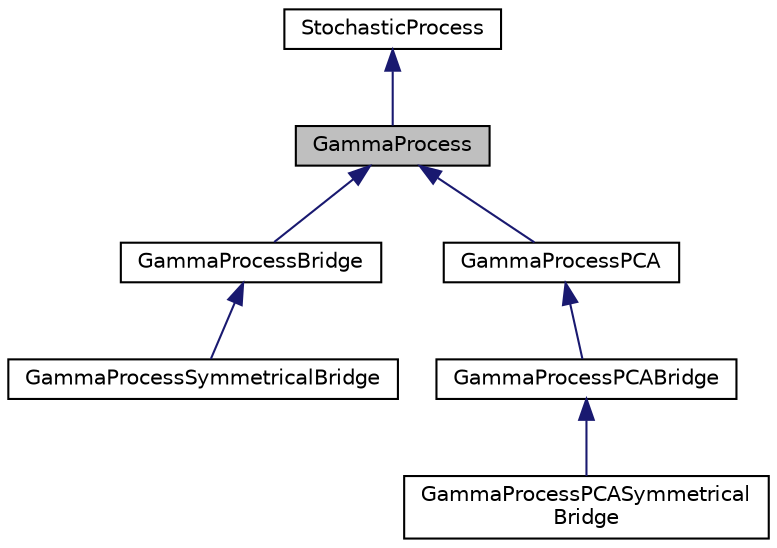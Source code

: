 digraph "GammaProcess"
{
 // INTERACTIVE_SVG=YES
  bgcolor="transparent";
  edge [fontname="Helvetica",fontsize="10",labelfontname="Helvetica",labelfontsize="10"];
  node [fontname="Helvetica",fontsize="10",shape=record];
  Node0 [label="GammaProcess",height=0.2,width=0.4,color="black", fillcolor="grey75", style="filled", fontcolor="black"];
  Node1 -> Node0 [dir="back",color="midnightblue",fontsize="10",style="solid",fontname="Helvetica"];
  Node1 [label="StochasticProcess",height=0.2,width=0.4,color="black",URL="$classumontreal_1_1ssj_1_1stochprocess_1_1StochasticProcess.html",tooltip="Abstract base class for a stochastic process  sampled (or observed) at a finite number of time points..."];
  Node0 -> Node2 [dir="back",color="midnightblue",fontsize="10",style="solid",fontname="Helvetica"];
  Node2 [label="GammaProcessBridge",height=0.2,width=0.4,color="black",URL="$classumontreal_1_1ssj_1_1stochprocess_1_1GammaProcessBridge.html",tooltip="This class represents a gamma process  with mean parameter  and variance parameter ..."];
  Node2 -> Node3 [dir="back",color="midnightblue",fontsize="10",style="solid",fontname="Helvetica"];
  Node3 [label="GammaProcessSymmetricalBridge",height=0.2,width=0.4,color="black",URL="$classumontreal_1_1ssj_1_1stochprocess_1_1GammaProcessSymmetricalBridge.html",tooltip="This class differs from GammaProcessBridge only in that it requires the number of interval of the pat..."];
  Node0 -> Node4 [dir="back",color="midnightblue",fontsize="10",style="solid",fontname="Helvetica"];
  Node4 [label="GammaProcessPCA",height=0.2,width=0.4,color="black",URL="$classumontreal_1_1ssj_1_1stochprocess_1_1GammaProcessPCA.html",tooltip="Represents a gamma process sampled using the principal component analysis (PCA). "];
  Node4 -> Node5 [dir="back",color="midnightblue",fontsize="10",style="solid",fontname="Helvetica"];
  Node5 [label="GammaProcessPCABridge",height=0.2,width=0.4,color="black",URL="$classumontreal_1_1ssj_1_1stochprocess_1_1GammaProcessPCABridge.html",tooltip="Same as GammaProcessPCA, but the generated uniforms correspond to a bridge transformation of the Brow..."];
  Node5 -> Node6 [dir="back",color="midnightblue",fontsize="10",style="solid",fontname="Helvetica"];
  Node6 [label="GammaProcessPCASymmetrical\lBridge",height=0.2,width=0.4,color="black",URL="$classumontreal_1_1ssj_1_1stochprocess_1_1GammaProcessPCASymmetricalBridge.html",tooltip="Same as GammaProcessPCABridge, but uses the fast inversion method for the symmetrical beta distributi..."];
}
